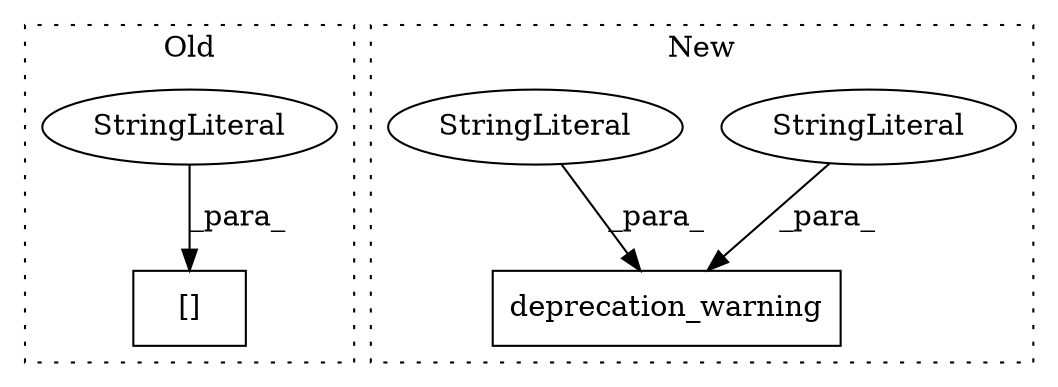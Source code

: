 digraph G {
subgraph cluster0 {
1 [label="[]" a="2" s="6660,6678" l="7,1" shape="box"];
4 [label="StringLiteral" a="45" s="6667" l="11" shape="ellipse"];
label = "Old";
style="dotted";
}
subgraph cluster1 {
2 [label="deprecation_warning" a="32" s="5501,5581" l="20,1" shape="box"];
3 [label="StringLiteral" a="45" s="5521" l="17" shape="ellipse"];
5 [label="StringLiteral" a="45" s="5539" l="42" shape="ellipse"];
label = "New";
style="dotted";
}
3 -> 2 [label="_para_"];
4 -> 1 [label="_para_"];
5 -> 2 [label="_para_"];
}